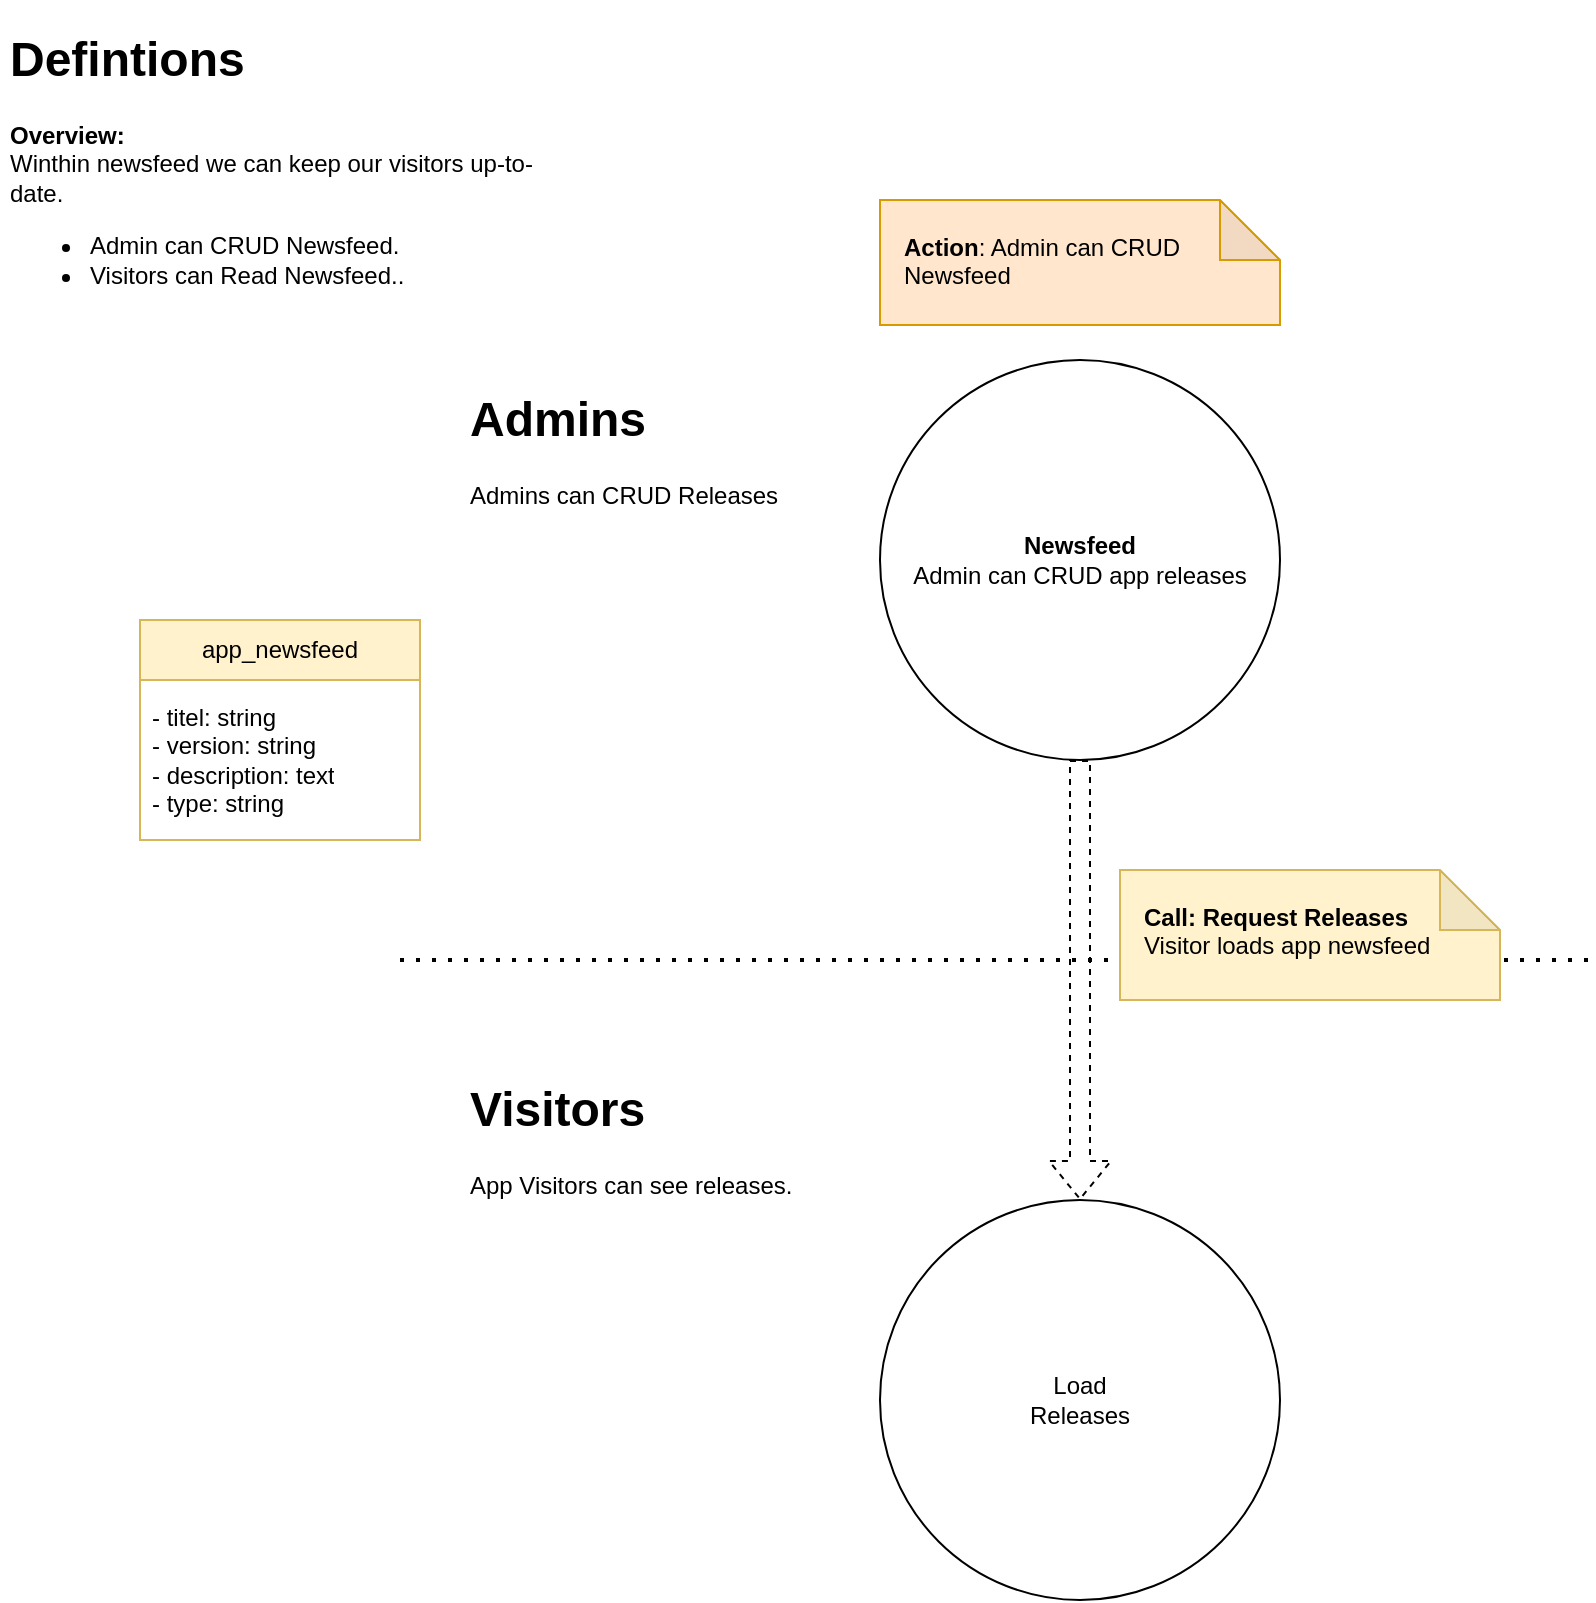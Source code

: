 <mxfile version="22.1.15" type="device" pages="2">
  <diagram id="VWwE44vRDaW8tw2AGny8" name="Feature Overview">
    <mxGraphModel dx="1434" dy="870" grid="1" gridSize="10" guides="1" tooltips="1" connect="1" arrows="1" fold="1" page="1" pageScale="1" pageWidth="827" pageHeight="1169" math="0" shadow="0">
      <root>
        <mxCell id="0" />
        <mxCell id="1" parent="0" />
        <mxCell id="kZzo9n7Oa1KKjbF2H37y-1" value="Load&lt;br&gt;Releases" style="ellipse;whiteSpace=wrap;html=1;aspect=fixed;" parent="1" vertex="1">
          <mxGeometry x="470" y="650" width="200" height="200" as="geometry" />
        </mxCell>
        <mxCell id="kZzo9n7Oa1KKjbF2H37y-2" value="" style="endArrow=none;dashed=1;html=1;dashPattern=1 3;strokeWidth=2;rounded=0;" parent="1" edge="1">
          <mxGeometry width="50" height="50" relative="1" as="geometry">
            <mxPoint x="230" y="530" as="sourcePoint" />
            <mxPoint x="825" y="530" as="targetPoint" />
          </mxGeometry>
        </mxCell>
        <mxCell id="kZzo9n7Oa1KKjbF2H37y-3" value="&lt;b&gt;Newsfeed&lt;/b&gt;&lt;br&gt;Admin can CRUD app releases" style="ellipse;whiteSpace=wrap;html=1;aspect=fixed;" parent="1" vertex="1">
          <mxGeometry x="470" y="230" width="200" height="200" as="geometry" />
        </mxCell>
        <mxCell id="kZzo9n7Oa1KKjbF2H37y-4" value="&lt;h1&gt;Admins&lt;/h1&gt;&lt;p&gt;Admins can CRUD Releases&amp;nbsp;&lt;/p&gt;" style="text;html=1;strokeColor=none;fillColor=none;spacing=5;spacingTop=-20;whiteSpace=wrap;overflow=hidden;rounded=0;" parent="1" vertex="1">
          <mxGeometry x="260" y="240" width="190" height="120" as="geometry" />
        </mxCell>
        <mxCell id="kZzo9n7Oa1KKjbF2H37y-7" value="&lt;h1&gt;Visitors&lt;/h1&gt;&lt;p&gt;App Visitors can see releases.&lt;/p&gt;" style="text;html=1;strokeColor=none;fillColor=none;spacing=5;spacingTop=-20;whiteSpace=wrap;overflow=hidden;rounded=0;" parent="1" vertex="1">
          <mxGeometry x="260" y="585" width="190" height="120" as="geometry" />
        </mxCell>
        <mxCell id="kZzo9n7Oa1KKjbF2H37y-8" value="&lt;h1&gt;Defintions&lt;/h1&gt;&lt;p&gt;&lt;span style=&quot;background-color: initial;&quot;&gt;&lt;b style=&quot;&quot;&gt;Overview:&lt;br&gt;&lt;/b&gt;Winthin newsfeed we can keep our visitors up-to-date.&lt;/span&gt;&lt;/p&gt;&lt;p&gt;&lt;/p&gt;&lt;ul&gt;&lt;li&gt;&lt;span style=&quot;background-color: initial;&quot;&gt;Admin can CRUD Newsfeed.&amp;nbsp;&lt;/span&gt;&lt;/li&gt;&lt;li&gt;&lt;span style=&quot;background-color: initial;&quot;&gt;Visitors can Read Newsfeed..&lt;/span&gt;&lt;/li&gt;&lt;/ul&gt;&lt;p&gt;&lt;/p&gt;" style="text;html=1;strokeColor=none;fillColor=none;spacing=5;spacingTop=-20;whiteSpace=wrap;overflow=hidden;rounded=0;" parent="1" vertex="1">
          <mxGeometry x="30" y="60" width="290" height="160" as="geometry" />
        </mxCell>
        <mxCell id="kZzo9n7Oa1KKjbF2H37y-9" value="" style="shape=flexArrow;endArrow=classic;html=1;rounded=0;dashed=1;exitX=0.5;exitY=1;exitDx=0;exitDy=0;entryX=0.5;entryY=0;entryDx=0;entryDy=0;" parent="1" source="kZzo9n7Oa1KKjbF2H37y-3" target="kZzo9n7Oa1KKjbF2H37y-1" edge="1">
          <mxGeometry width="50" height="50" relative="1" as="geometry">
            <mxPoint x="570" y="420" as="sourcePoint" />
            <mxPoint x="570" y="570" as="targetPoint" />
          </mxGeometry>
        </mxCell>
        <mxCell id="sNRnBaSn8jPnBMLlVTm8-1" value="&lt;b&gt;Action&lt;/b&gt;: Admin can CRUD Newsfeed" style="shape=note;whiteSpace=wrap;html=1;backgroundOutline=1;darkOpacity=0.05;align=left;spacing=12;fillColor=#ffe6cc;strokeColor=#d79b00;verticalAlign=top;" parent="1" vertex="1">
          <mxGeometry x="470" y="150" width="200" height="62.5" as="geometry" />
        </mxCell>
        <mxCell id="sNRnBaSn8jPnBMLlVTm8-2" value="&lt;b&gt;Call: Request Releases&lt;/b&gt;&lt;br&gt;Visitor loads app newsfeed" style="shape=note;whiteSpace=wrap;html=1;backgroundOutline=1;darkOpacity=0.05;align=left;spacing=12;fillColor=#fff2cc;strokeColor=#d6b656;verticalAlign=top;" parent="1" vertex="1">
          <mxGeometry x="590" y="485" width="190" height="65" as="geometry" />
        </mxCell>
        <mxCell id="acFdkZ5fEtO90lZFo20U-1" value="app_newsfeed" style="swimlane;fontStyle=0;childLayout=stackLayout;horizontal=1;startSize=30;horizontalStack=0;resizeParent=1;resizeParentMax=0;resizeLast=0;collapsible=1;marginBottom=0;whiteSpace=wrap;html=1;fillColor=#fff2cc;strokeColor=#d6b656;" vertex="1" parent="1">
          <mxGeometry x="100" y="360" width="140" height="110" as="geometry" />
        </mxCell>
        <mxCell id="acFdkZ5fEtO90lZFo20U-2" value="- titel: string&lt;br&gt;- version: string&lt;br&gt;- description: text&lt;br&gt;- type: string" style="text;strokeColor=none;fillColor=none;align=left;verticalAlign=middle;spacingLeft=4;spacingRight=4;overflow=hidden;points=[[0,0.5],[1,0.5]];portConstraint=eastwest;rotatable=0;whiteSpace=wrap;html=1;" vertex="1" parent="acFdkZ5fEtO90lZFo20U-1">
          <mxGeometry y="30" width="140" height="80" as="geometry" />
        </mxCell>
      </root>
    </mxGraphModel>
  </diagram>
  <diagram id="6_2LdumI8zk_41E3QhXX" name="DB Schema">
    <mxGraphModel dx="2049" dy="1243" grid="1" gridSize="10" guides="1" tooltips="1" connect="1" arrows="1" fold="1" page="1" pageScale="1" pageWidth="827" pageHeight="1169" math="0" shadow="0">
      <root>
        <mxCell id="0" />
        <mxCell id="1" parent="0" />
        <mxCell id="hY7OV1x4AhEY16DIX3Ew-3" value="&lt;h1&gt;DB Structure&lt;/h1&gt;&lt;p&gt;&lt;/p&gt;&lt;ul&gt;&lt;li&gt;Admins can CRUD Releases&lt;/li&gt;&lt;li&gt;Visitors can Read Releases&lt;/li&gt;&lt;/ul&gt;&lt;p&gt;&lt;/p&gt;" style="text;html=1;strokeColor=none;fillColor=none;spacing=5;spacingTop=-20;whiteSpace=wrap;overflow=hidden;rounded=0;" parent="1" vertex="1">
          <mxGeometry x="80" y="50" width="230" height="100" as="geometry" />
        </mxCell>
      </root>
    </mxGraphModel>
  </diagram>
</mxfile>
